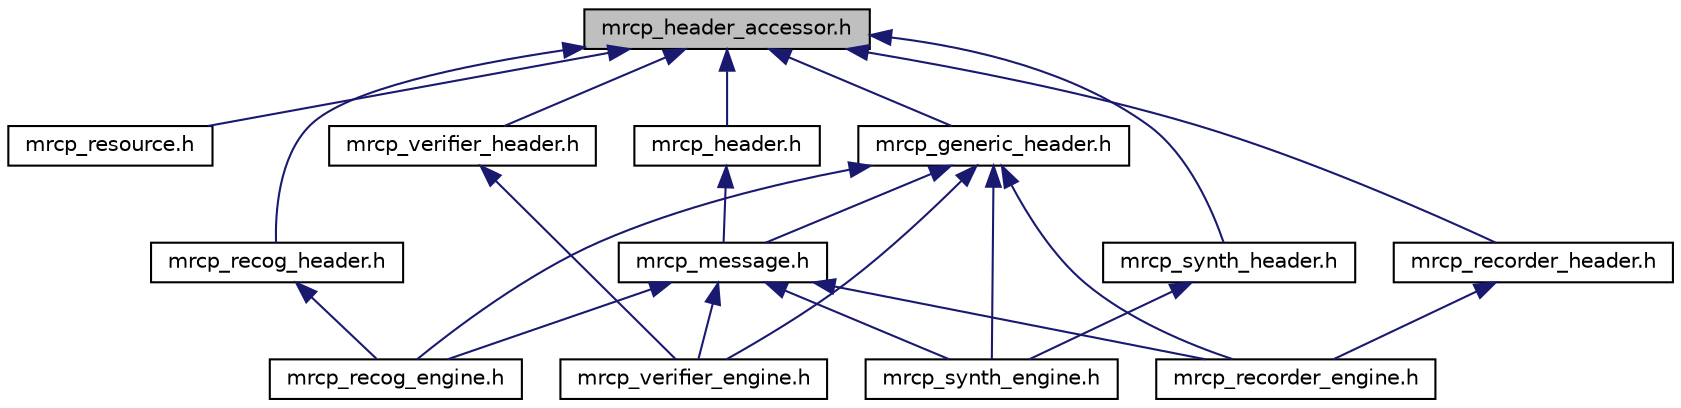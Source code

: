 digraph "mrcp_header_accessor.h"
{
  edge [fontname="Helvetica",fontsize="10",labelfontname="Helvetica",labelfontsize="10"];
  node [fontname="Helvetica",fontsize="10",shape=record];
  Node14 [label="mrcp_header_accessor.h",height=0.2,width=0.4,color="black", fillcolor="grey75", style="filled", fontcolor="black"];
  Node14 -> Node15 [dir="back",color="midnightblue",fontsize="10",style="solid",fontname="Helvetica"];
  Node15 [label="mrcp_resource.h",height=0.2,width=0.4,color="black", fillcolor="white", style="filled",URL="$mrcp__resource_8h.html",tooltip="Abstract MRCP Resource. "];
  Node14 -> Node16 [dir="back",color="midnightblue",fontsize="10",style="solid",fontname="Helvetica"];
  Node16 [label="mrcp_generic_header.h",height=0.2,width=0.4,color="black", fillcolor="white", style="filled",URL="$mrcp__generic__header_8h.html",tooltip="MRCP Generic Header. "];
  Node16 -> Node17 [dir="back",color="midnightblue",fontsize="10",style="solid",fontname="Helvetica"];
  Node17 [label="mrcp_message.h",height=0.2,width=0.4,color="black", fillcolor="white", style="filled",URL="$mrcp__message_8h.html",tooltip="MRCP Message Definition. "];
  Node17 -> Node18 [dir="back",color="midnightblue",fontsize="10",style="solid",fontname="Helvetica"];
  Node18 [label="mrcp_recog_engine.h",height=0.2,width=0.4,color="black", fillcolor="white", style="filled",URL="$mrcp__recog__engine_8h.html",tooltip="Recognizer Engine Includes. "];
  Node17 -> Node19 [dir="back",color="midnightblue",fontsize="10",style="solid",fontname="Helvetica"];
  Node19 [label="mrcp_recorder_engine.h",height=0.2,width=0.4,color="black", fillcolor="white", style="filled",URL="$mrcp__recorder__engine_8h.html",tooltip="Recorder Engine Includes. "];
  Node17 -> Node20 [dir="back",color="midnightblue",fontsize="10",style="solid",fontname="Helvetica"];
  Node20 [label="mrcp_synth_engine.h",height=0.2,width=0.4,color="black", fillcolor="white", style="filled",URL="$mrcp__synth__engine_8h.html",tooltip="Synthesizer Engine Includes. "];
  Node17 -> Node21 [dir="back",color="midnightblue",fontsize="10",style="solid",fontname="Helvetica"];
  Node21 [label="mrcp_verifier_engine.h",height=0.2,width=0.4,color="black", fillcolor="white", style="filled",URL="$mrcp__verifier__engine_8h.html",tooltip="Verifier Engine Includes. "];
  Node16 -> Node18 [dir="back",color="midnightblue",fontsize="10",style="solid",fontname="Helvetica"];
  Node16 -> Node19 [dir="back",color="midnightblue",fontsize="10",style="solid",fontname="Helvetica"];
  Node16 -> Node20 [dir="back",color="midnightblue",fontsize="10",style="solid",fontname="Helvetica"];
  Node16 -> Node21 [dir="back",color="midnightblue",fontsize="10",style="solid",fontname="Helvetica"];
  Node14 -> Node22 [dir="back",color="midnightblue",fontsize="10",style="solid",fontname="Helvetica"];
  Node22 [label="mrcp_header.h",height=0.2,width=0.4,color="black", fillcolor="white", style="filled",URL="$mrcp__header_8h.html",tooltip="MRCP Message Header Definition. "];
  Node22 -> Node17 [dir="back",color="midnightblue",fontsize="10",style="solid",fontname="Helvetica"];
  Node14 -> Node23 [dir="back",color="midnightblue",fontsize="10",style="solid",fontname="Helvetica"];
  Node23 [label="mrcp_recog_header.h",height=0.2,width=0.4,color="black", fillcolor="white", style="filled",URL="$mrcp__recog__header_8h.html",tooltip="MRCP Recognizer Header. "];
  Node23 -> Node18 [dir="back",color="midnightblue",fontsize="10",style="solid",fontname="Helvetica"];
  Node14 -> Node24 [dir="back",color="midnightblue",fontsize="10",style="solid",fontname="Helvetica"];
  Node24 [label="mrcp_recorder_header.h",height=0.2,width=0.4,color="black", fillcolor="white", style="filled",URL="$mrcp__recorder__header_8h.html",tooltip="MRCP Recorder Header. "];
  Node24 -> Node19 [dir="back",color="midnightblue",fontsize="10",style="solid",fontname="Helvetica"];
  Node14 -> Node25 [dir="back",color="midnightblue",fontsize="10",style="solid",fontname="Helvetica"];
  Node25 [label="mrcp_synth_header.h",height=0.2,width=0.4,color="black", fillcolor="white", style="filled",URL="$mrcp__synth__header_8h.html",tooltip="MRCP Synthesizer Header. "];
  Node25 -> Node20 [dir="back",color="midnightblue",fontsize="10",style="solid",fontname="Helvetica"];
  Node14 -> Node26 [dir="back",color="midnightblue",fontsize="10",style="solid",fontname="Helvetica"];
  Node26 [label="mrcp_verifier_header.h",height=0.2,width=0.4,color="black", fillcolor="white", style="filled",URL="$mrcp__verifier__header_8h.html",tooltip="MRCP Verifier Header. "];
  Node26 -> Node21 [dir="back",color="midnightblue",fontsize="10",style="solid",fontname="Helvetica"];
}
